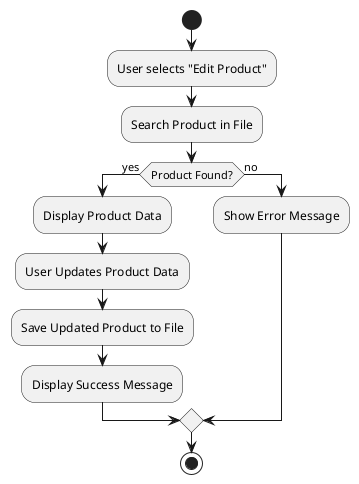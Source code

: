 @startuml
start
:User selects "Edit Product";
:Search Product in File;
if (Product Found?) then (yes)
    :Display Product Data;
    :User Updates Product Data;
    :Save Updated Product to File;
    :Display Success Message;
else (no)
    :Show Error Message;
endif
stop
@enduml
